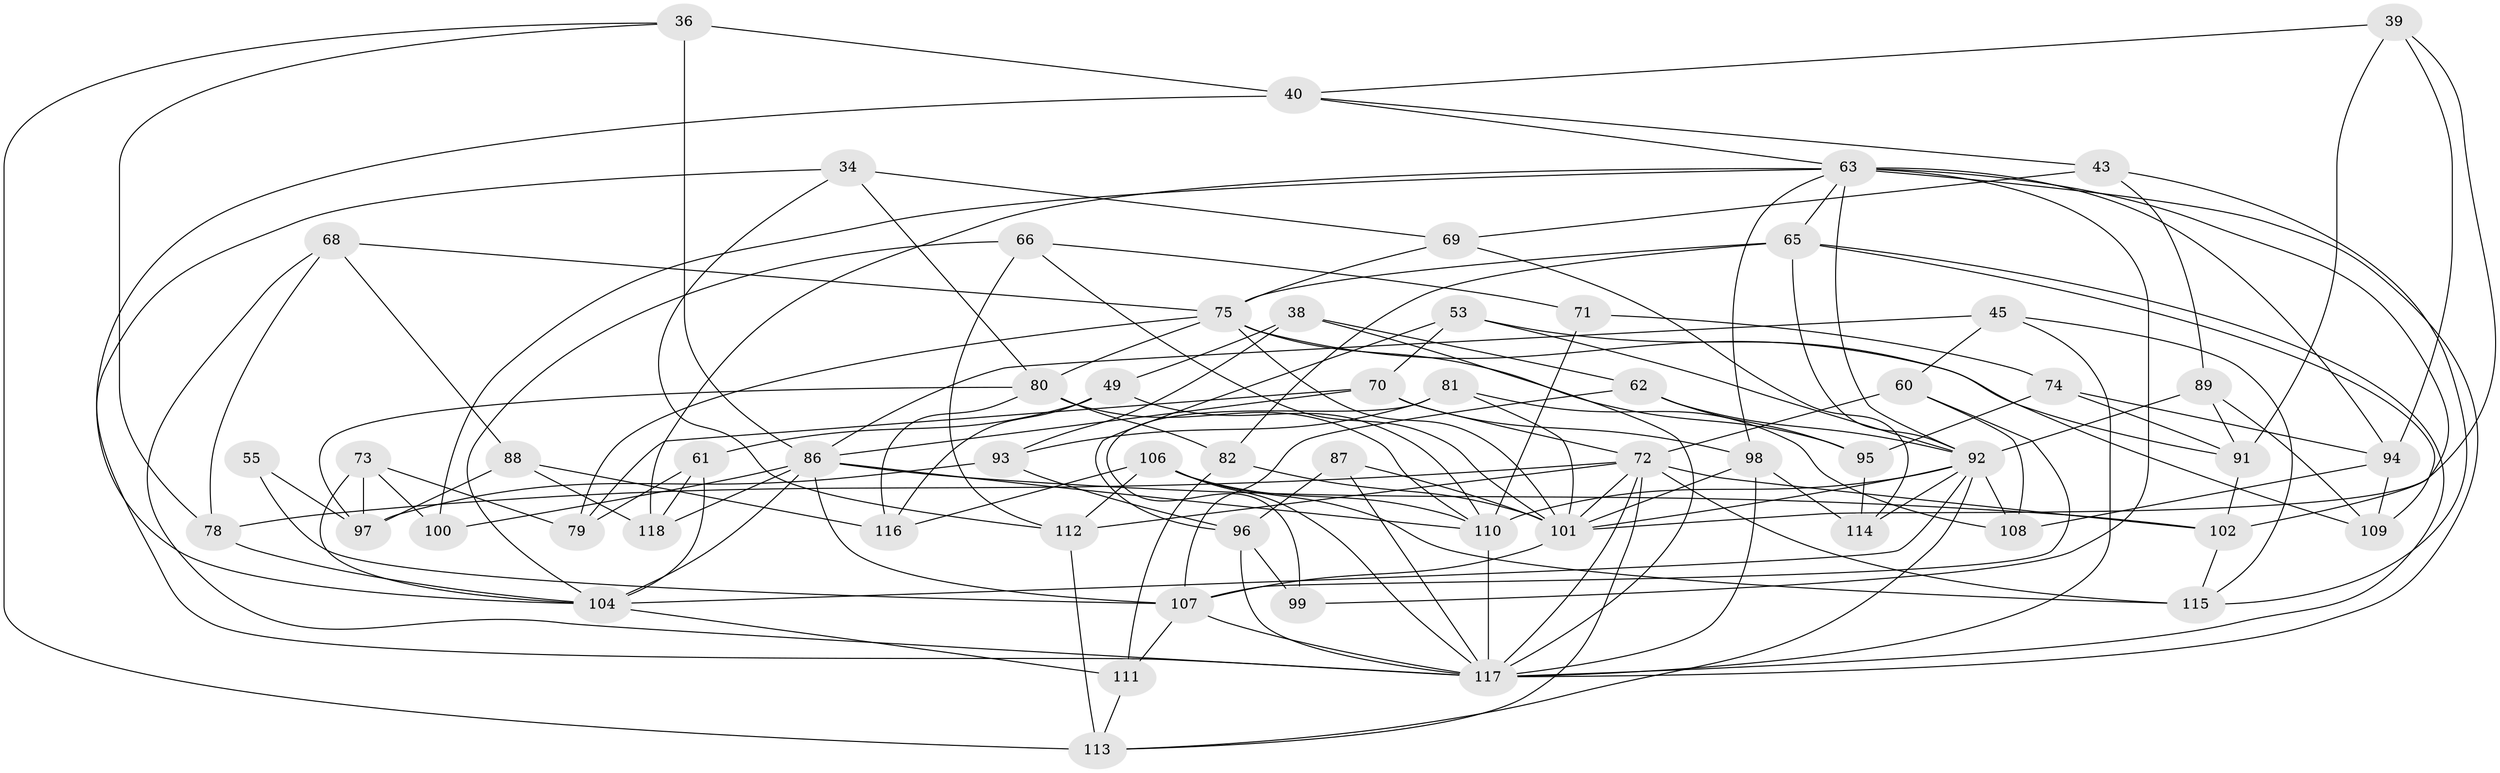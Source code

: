 // original degree distribution, {4: 1.0}
// Generated by graph-tools (version 1.1) at 2025/56/03/09/25 04:56:29]
// undirected, 59 vertices, 149 edges
graph export_dot {
graph [start="1"]
  node [color=gray90,style=filled];
  34;
  36 [super="+23"];
  38;
  39;
  40 [super="+1"];
  43;
  45;
  49;
  53;
  55;
  60;
  61;
  62;
  63 [super="+42+58"];
  65 [super="+48"];
  66;
  68;
  69;
  70 [super="+67"];
  71;
  72 [super="+5+57+9+54"];
  73;
  74;
  75 [super="+6+8"];
  78;
  79;
  80 [super="+33"];
  81;
  82;
  86 [super="+25+51"];
  87;
  88;
  89 [super="+59"];
  91 [super="+24"];
  92 [super="+90+52+77"];
  93;
  94 [super="+37"];
  95;
  96 [super="+3+76"];
  97 [super="+11"];
  98 [super="+47"];
  99;
  100;
  101 [super="+16+41"];
  102 [super="+83"];
  104 [super="+27+30"];
  106 [super="+10+84"];
  107 [super="+103"];
  108;
  109;
  110 [super="+64+50"];
  111;
  112 [super="+2"];
  113 [super="+15"];
  114;
  115 [super="+85"];
  116;
  117 [super="+31+105"];
  118;
  34 -- 69;
  34 -- 112;
  34 -- 80;
  34 -- 117;
  36 -- 78;
  36 -- 40 [weight=2];
  36 -- 86 [weight=2];
  36 -- 113;
  38 -- 49;
  38 -- 62;
  38 -- 93;
  38 -- 117;
  39 -- 91;
  39 -- 40;
  39 -- 101;
  39 -- 94;
  40 -- 43;
  40 -- 63;
  40 -- 104;
  43 -- 89;
  43 -- 69;
  43 -- 115;
  45 -- 60;
  45 -- 115;
  45 -- 86;
  45 -- 117;
  49 -- 116;
  49 -- 61;
  49 -- 110;
  53 -- 109;
  53 -- 96;
  53 -- 70;
  53 -- 92;
  55 -- 107 [weight=2];
  55 -- 97 [weight=2];
  60 -- 107;
  60 -- 108;
  60 -- 72;
  61 -- 118;
  61 -- 79;
  61 -- 104;
  62 -- 95;
  62 -- 92;
  62 -- 107;
  63 -- 100;
  63 -- 118;
  63 -- 98;
  63 -- 65 [weight=2];
  63 -- 99;
  63 -- 102 [weight=2];
  63 -- 94 [weight=2];
  63 -- 117;
  63 -- 92 [weight=2];
  65 -- 82;
  65 -- 75;
  65 -- 109;
  65 -- 92;
  65 -- 117 [weight=2];
  66 -- 71;
  66 -- 104;
  66 -- 112;
  66 -- 101;
  68 -- 78;
  68 -- 88;
  68 -- 75;
  68 -- 117;
  69 -- 114;
  69 -- 75;
  70 -- 79;
  70 -- 72;
  70 -- 86 [weight=2];
  70 -- 98;
  71 -- 74;
  71 -- 110 [weight=2];
  72 -- 117 [weight=3];
  72 -- 113;
  72 -- 78;
  72 -- 115 [weight=2];
  72 -- 101;
  72 -- 112;
  72 -- 102;
  73 -- 100;
  73 -- 79;
  73 -- 97;
  73 -- 104;
  74 -- 95;
  74 -- 94;
  74 -- 91;
  75 -- 91;
  75 -- 79;
  75 -- 101;
  75 -- 95;
  75 -- 80;
  78 -- 104;
  80 -- 82;
  80 -- 97;
  80 -- 116;
  80 -- 110;
  81 -- 99;
  81 -- 108;
  81 -- 93;
  81 -- 101;
  82 -- 111;
  82 -- 101;
  86 -- 100 [weight=2];
  86 -- 107;
  86 -- 110;
  86 -- 118;
  86 -- 102;
  86 -- 104;
  87 -- 96 [weight=2];
  87 -- 101;
  87 -- 117;
  88 -- 118;
  88 -- 116;
  88 -- 97;
  89 -- 109;
  89 -- 91 [weight=2];
  89 -- 92 [weight=2];
  91 -- 102;
  92 -- 110;
  92 -- 101 [weight=2];
  92 -- 108;
  92 -- 104;
  92 -- 113;
  92 -- 114;
  93 -- 96;
  93 -- 97;
  94 -- 109;
  94 -- 108;
  95 -- 114;
  96 -- 99 [weight=2];
  96 -- 117 [weight=2];
  98 -- 114;
  98 -- 101 [weight=2];
  98 -- 117;
  101 -- 107;
  102 -- 115;
  104 -- 111;
  106 -- 115;
  106 -- 117 [weight=2];
  106 -- 110 [weight=3];
  106 -- 112;
  106 -- 116;
  107 -- 111;
  107 -- 117;
  110 -- 117 [weight=3];
  111 -- 113;
  112 -- 113 [weight=2];
}
